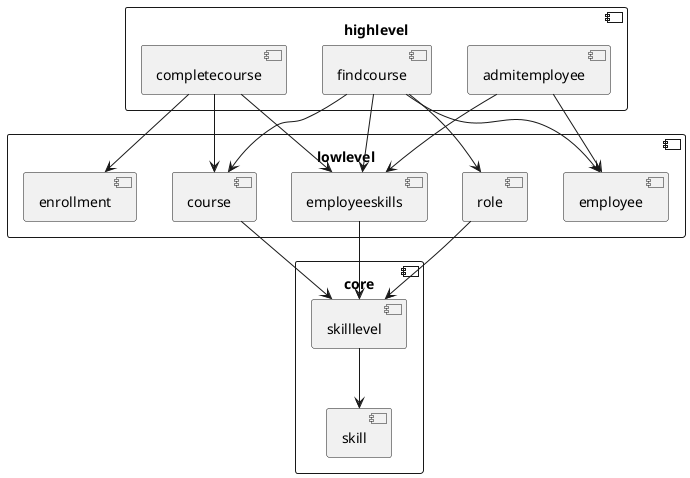 @startuml
component core {
component skill
component skilllevel

}

component lowlevel {

component role
component employee
component employeeskills
component course
component enrollment
}

component highlevel {
component admitemployee

component findcourse
component completecourse
}

skilllevel --> skill
employeeskills -> skilllevel

role --> skilllevel

course --> skilllevel

admitemployee -> employee
admitemployee -> employeeskills

findcourse -down-> employee
findcourse -> role
findcourse -> employeeskills
findcourse -> course

completecourse -> course
completecourse -> enrollment
completecourse -> employeeskills
@enduml